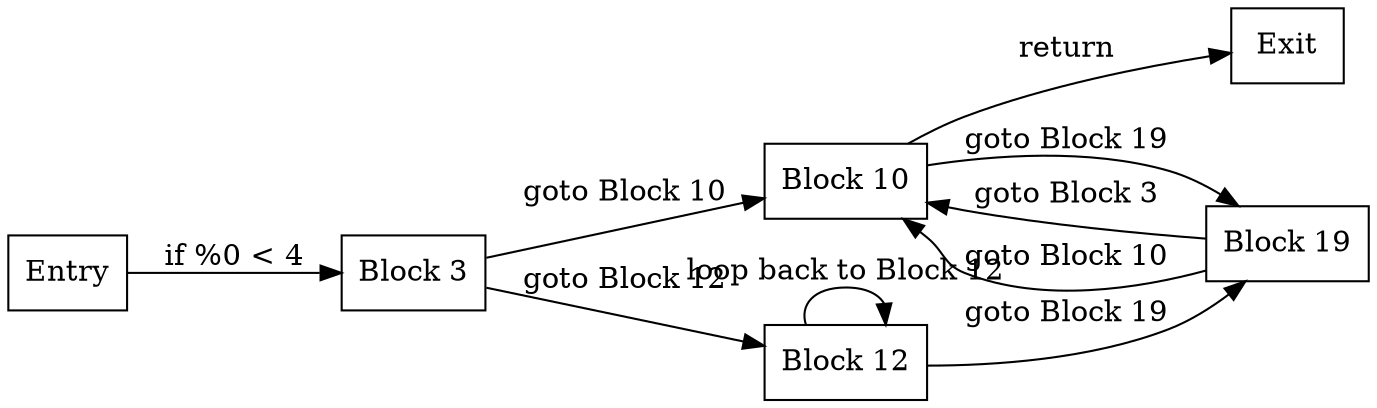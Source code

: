 digraph CFG {
    rankdir=LR;

    node [shape=box];

    block1 [label="Entry"];
    block2 [label="Block 3"];
    block3 [label="Block 10"];
    block4 [label="Block 12"];
    block5 [label="Block 19"];
    block6 [label="Exit"];

    block1 -> block2 [label="if %0 < 4"];
    block2 -> block3 [label="goto Block 10"];
    block2 -> block4 [label="goto Block 12"];
    
    block3 -> block6 [label="return"];
    block3 -> block5 [label="goto Block 19"];

    block4 -> block4 [label="loop back to Block 12"];
    block4 -> block5 [label="goto Block 19"];

    block5 -> block3 [label="goto Block 3"];
    block5 -> block3 [label="goto Block 10"];
}